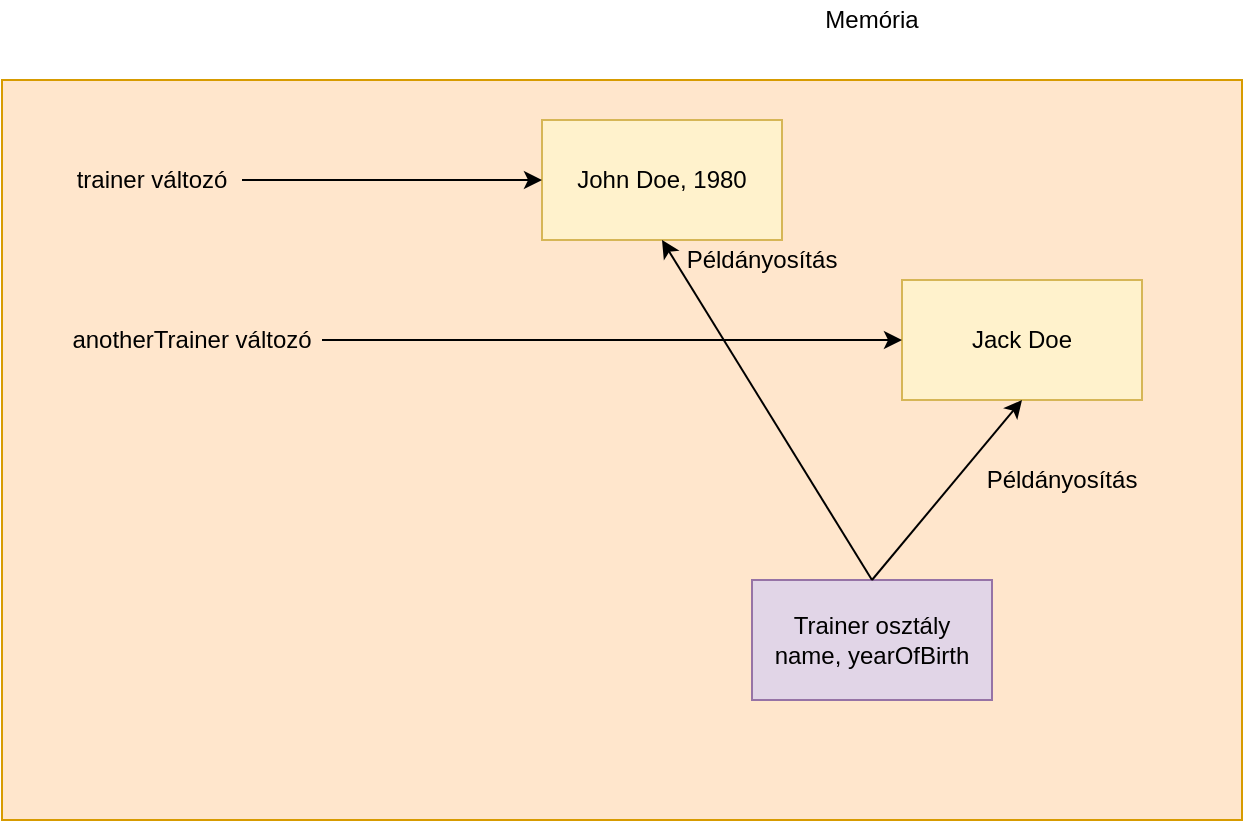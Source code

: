 <mxfile version="13.7.2" type="device"><diagram id="Rx4lr_dCmrTOSmu4npZs" name="Page-1"><mxGraphModel dx="1312" dy="1063" grid="1" gridSize="10" guides="1" tooltips="1" connect="1" arrows="1" fold="1" page="1" pageScale="1" pageWidth="827" pageHeight="1169" math="0" shadow="0"><root><mxCell id="0"/><mxCell id="1" parent="0"/><mxCell id="NmRubpLlxKkR2V6BQs5--1" value="" style="rounded=0;whiteSpace=wrap;html=1;fillColor=#ffe6cc;strokeColor=#d79b00;" vertex="1" parent="1"><mxGeometry x="110" y="160" width="620" height="370" as="geometry"/></mxCell><mxCell id="NmRubpLlxKkR2V6BQs5--2" value="Memória" style="text;html=1;strokeColor=none;fillColor=none;align=center;verticalAlign=middle;whiteSpace=wrap;rounded=0;" vertex="1" parent="1"><mxGeometry x="525" y="120" width="40" height="20" as="geometry"/></mxCell><mxCell id="NmRubpLlxKkR2V6BQs5--3" value="Trainer osztály&lt;br&gt;name, yearOfBirth" style="rounded=0;whiteSpace=wrap;html=1;fillColor=#e1d5e7;strokeColor=#9673a6;" vertex="1" parent="1"><mxGeometry x="485" y="410" width="120" height="60" as="geometry"/></mxCell><mxCell id="NmRubpLlxKkR2V6BQs5--4" value="John Doe, 1980" style="rounded=0;whiteSpace=wrap;html=1;fillColor=#fff2cc;strokeColor=#d6b656;" vertex="1" parent="1"><mxGeometry x="380" y="180" width="120" height="60" as="geometry"/></mxCell><mxCell id="NmRubpLlxKkR2V6BQs5--5" value="Jack Doe" style="rounded=0;whiteSpace=wrap;html=1;fillColor=#fff2cc;strokeColor=#d6b656;" vertex="1" parent="1"><mxGeometry x="560" y="260" width="120" height="60" as="geometry"/></mxCell><mxCell id="NmRubpLlxKkR2V6BQs5--7" value="" style="endArrow=classic;html=1;exitX=0.5;exitY=0;exitDx=0;exitDy=0;entryX=0.5;entryY=1;entryDx=0;entryDy=0;" edge="1" parent="1" source="NmRubpLlxKkR2V6BQs5--3" target="NmRubpLlxKkR2V6BQs5--4"><mxGeometry width="50" height="50" relative="1" as="geometry"><mxPoint x="390" y="570" as="sourcePoint"/><mxPoint x="440" y="520" as="targetPoint"/></mxGeometry></mxCell><mxCell id="NmRubpLlxKkR2V6BQs5--8" value="" style="endArrow=classic;html=1;entryX=0.5;entryY=1;entryDx=0;entryDy=0;exitX=0.5;exitY=0;exitDx=0;exitDy=0;" edge="1" parent="1" source="NmRubpLlxKkR2V6BQs5--3" target="NmRubpLlxKkR2V6BQs5--5"><mxGeometry width="50" height="50" relative="1" as="geometry"><mxPoint x="240" y="260" as="sourcePoint"/><mxPoint x="440" y="520" as="targetPoint"/></mxGeometry></mxCell><mxCell id="NmRubpLlxKkR2V6BQs5--10" value="Példányosítás" style="text;html=1;strokeColor=none;fillColor=none;align=center;verticalAlign=middle;whiteSpace=wrap;rounded=0;" vertex="1" parent="1"><mxGeometry x="620" y="350" width="40" height="20" as="geometry"/></mxCell><mxCell id="NmRubpLlxKkR2V6BQs5--12" value="Példányosítás" style="text;html=1;strokeColor=none;fillColor=none;align=center;verticalAlign=middle;whiteSpace=wrap;rounded=0;" vertex="1" parent="1"><mxGeometry x="470" y="240" width="40" height="20" as="geometry"/></mxCell><mxCell id="NmRubpLlxKkR2V6BQs5--13" value="trainer változó" style="text;html=1;strokeColor=none;fillColor=none;align=center;verticalAlign=middle;whiteSpace=wrap;rounded=0;" vertex="1" parent="1"><mxGeometry x="140" y="200" width="90" height="20" as="geometry"/></mxCell><mxCell id="NmRubpLlxKkR2V6BQs5--14" value="anotherTrainer változó" style="text;html=1;strokeColor=none;fillColor=none;align=center;verticalAlign=middle;whiteSpace=wrap;rounded=0;" vertex="1" parent="1"><mxGeometry x="140" y="280" width="130" height="20" as="geometry"/></mxCell><mxCell id="NmRubpLlxKkR2V6BQs5--15" value="" style="endArrow=classic;html=1;entryX=0;entryY=0.5;entryDx=0;entryDy=0;exitX=1;exitY=0.5;exitDx=0;exitDy=0;" edge="1" parent="1" source="NmRubpLlxKkR2V6BQs5--13" target="NmRubpLlxKkR2V6BQs5--4"><mxGeometry width="50" height="50" relative="1" as="geometry"><mxPoint x="390" y="550" as="sourcePoint"/><mxPoint x="440" y="500" as="targetPoint"/></mxGeometry></mxCell><mxCell id="NmRubpLlxKkR2V6BQs5--16" value="" style="endArrow=classic;html=1;entryX=0;entryY=0.5;entryDx=0;entryDy=0;exitX=1;exitY=0.5;exitDx=0;exitDy=0;" edge="1" parent="1" source="NmRubpLlxKkR2V6BQs5--14" target="NmRubpLlxKkR2V6BQs5--5"><mxGeometry width="50" height="50" relative="1" as="geometry"><mxPoint x="240" y="220" as="sourcePoint"/><mxPoint x="390" y="220" as="targetPoint"/></mxGeometry></mxCell></root></mxGraphModel></diagram></mxfile>